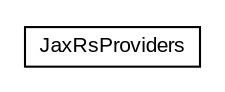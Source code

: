 #!/usr/local/bin/dot
#
# Class diagram 
# Generated by UMLGraph version R5_6-24-gf6e263 (http://www.umlgraph.org/)
#

digraph G {
	edge [fontname="arial",fontsize=10,labelfontname="arial",labelfontsize=10];
	node [fontname="arial",fontsize=10,shape=plaintext];
	nodesep=0.25;
	ranksep=0.5;
	// net.trajano.openidconnect.jaxrs.test.JaxRsProviders
	c32 [label=<<table title="net.trajano.openidconnect.jaxrs.test.JaxRsProviders" border="0" cellborder="1" cellspacing="0" cellpadding="2" port="p" href="./JaxRsProviders.html">
		<tr><td><table border="0" cellspacing="0" cellpadding="1">
<tr><td align="center" balign="center"> JaxRsProviders </td></tr>
		</table></td></tr>
		</table>>, URL="./JaxRsProviders.html", fontname="arial", fontcolor="black", fontsize=10.0];
}

